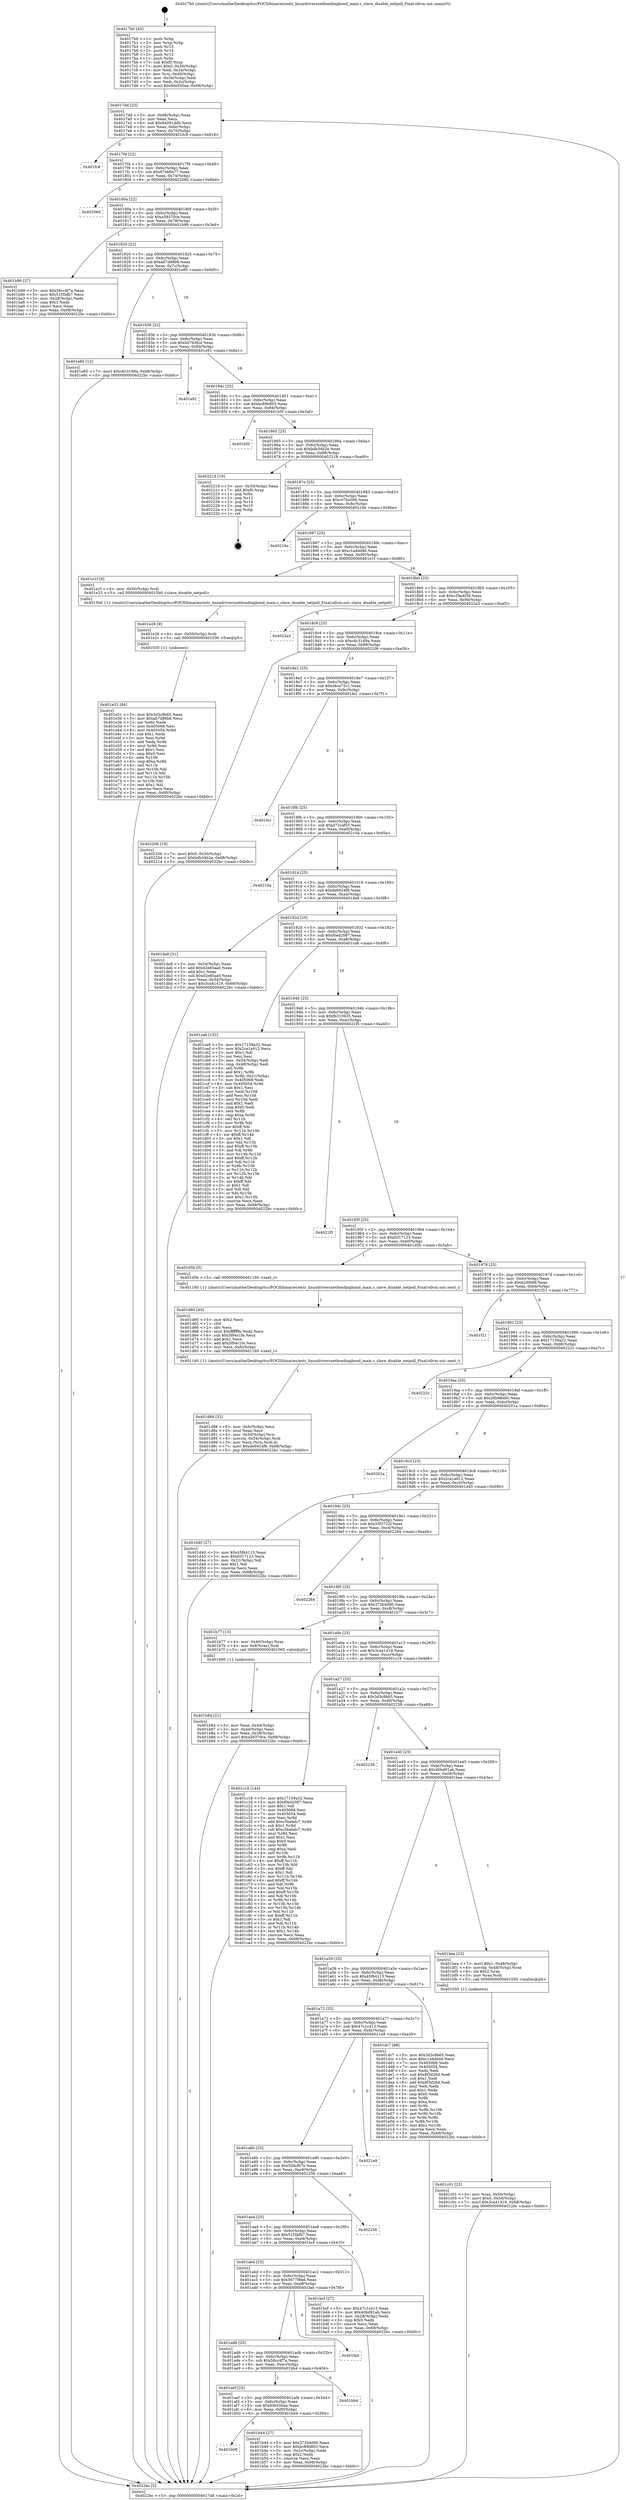 digraph "0x4017b0" {
  label = "0x4017b0 (/mnt/c/Users/mathe/Desktop/tcc/POCII/binaries/extr_linuxdriversnetbondingbond_main.c_slave_disable_netpoll_Final-ollvm.out::main(0))"
  labelloc = "t"
  node[shape=record]

  Entry [label="",width=0.3,height=0.3,shape=circle,fillcolor=black,style=filled]
  "0x4017dd" [label="{
     0x4017dd [23]\l
     | [instrs]\l
     &nbsp;&nbsp;0x4017dd \<+3\>: mov -0x68(%rbp),%eax\l
     &nbsp;&nbsp;0x4017e0 \<+2\>: mov %eax,%ecx\l
     &nbsp;&nbsp;0x4017e2 \<+6\>: sub $0x84091dd0,%ecx\l
     &nbsp;&nbsp;0x4017e8 \<+3\>: mov %eax,-0x6c(%rbp)\l
     &nbsp;&nbsp;0x4017eb \<+3\>: mov %ecx,-0x70(%rbp)\l
     &nbsp;&nbsp;0x4017ee \<+6\>: je 0000000000401fc8 \<main+0x818\>\l
  }"]
  "0x401fc8" [label="{
     0x401fc8\l
  }", style=dashed]
  "0x4017f4" [label="{
     0x4017f4 [22]\l
     | [instrs]\l
     &nbsp;&nbsp;0x4017f4 \<+5\>: jmp 00000000004017f9 \<main+0x49\>\l
     &nbsp;&nbsp;0x4017f9 \<+3\>: mov -0x6c(%rbp),%eax\l
     &nbsp;&nbsp;0x4017fc \<+5\>: sub $0x97eb6b77,%eax\l
     &nbsp;&nbsp;0x401801 \<+3\>: mov %eax,-0x74(%rbp)\l
     &nbsp;&nbsp;0x401804 \<+6\>: je 000000000040206d \<main+0x8bd\>\l
  }"]
  Exit [label="",width=0.3,height=0.3,shape=circle,fillcolor=black,style=filled,peripheries=2]
  "0x40206d" [label="{
     0x40206d\l
  }", style=dashed]
  "0x40180a" [label="{
     0x40180a [22]\l
     | [instrs]\l
     &nbsp;&nbsp;0x40180a \<+5\>: jmp 000000000040180f \<main+0x5f\>\l
     &nbsp;&nbsp;0x40180f \<+3\>: mov -0x6c(%rbp),%eax\l
     &nbsp;&nbsp;0x401812 \<+5\>: sub $0xa58370ce,%eax\l
     &nbsp;&nbsp;0x401817 \<+3\>: mov %eax,-0x78(%rbp)\l
     &nbsp;&nbsp;0x40181a \<+6\>: je 0000000000401b99 \<main+0x3e9\>\l
  }"]
  "0x401e31" [label="{
     0x401e31 [84]\l
     | [instrs]\l
     &nbsp;&nbsp;0x401e31 \<+5\>: mov $0x3d3c8b65,%eax\l
     &nbsp;&nbsp;0x401e36 \<+5\>: mov $0xab7d88b6,%ecx\l
     &nbsp;&nbsp;0x401e3b \<+2\>: xor %edx,%edx\l
     &nbsp;&nbsp;0x401e3d \<+7\>: mov 0x405068,%esi\l
     &nbsp;&nbsp;0x401e44 \<+8\>: mov 0x405054,%r8d\l
     &nbsp;&nbsp;0x401e4c \<+3\>: sub $0x1,%edx\l
     &nbsp;&nbsp;0x401e4f \<+3\>: mov %esi,%r9d\l
     &nbsp;&nbsp;0x401e52 \<+3\>: add %edx,%r9d\l
     &nbsp;&nbsp;0x401e55 \<+4\>: imul %r9d,%esi\l
     &nbsp;&nbsp;0x401e59 \<+3\>: and $0x1,%esi\l
     &nbsp;&nbsp;0x401e5c \<+3\>: cmp $0x0,%esi\l
     &nbsp;&nbsp;0x401e5f \<+4\>: sete %r10b\l
     &nbsp;&nbsp;0x401e63 \<+4\>: cmp $0xa,%r8d\l
     &nbsp;&nbsp;0x401e67 \<+4\>: setl %r11b\l
     &nbsp;&nbsp;0x401e6b \<+3\>: mov %r10b,%bl\l
     &nbsp;&nbsp;0x401e6e \<+3\>: and %r11b,%bl\l
     &nbsp;&nbsp;0x401e71 \<+3\>: xor %r11b,%r10b\l
     &nbsp;&nbsp;0x401e74 \<+3\>: or %r10b,%bl\l
     &nbsp;&nbsp;0x401e77 \<+3\>: test $0x1,%bl\l
     &nbsp;&nbsp;0x401e7a \<+3\>: cmovne %ecx,%eax\l
     &nbsp;&nbsp;0x401e7d \<+3\>: mov %eax,-0x68(%rbp)\l
     &nbsp;&nbsp;0x401e80 \<+5\>: jmp 00000000004022bc \<main+0xb0c\>\l
  }"]
  "0x401b99" [label="{
     0x401b99 [27]\l
     | [instrs]\l
     &nbsp;&nbsp;0x401b99 \<+5\>: mov $0x58cc4f7a,%eax\l
     &nbsp;&nbsp;0x401b9e \<+5\>: mov $0x51f3bfb7,%ecx\l
     &nbsp;&nbsp;0x401ba3 \<+3\>: mov -0x28(%rbp),%edx\l
     &nbsp;&nbsp;0x401ba6 \<+3\>: cmp $0x1,%edx\l
     &nbsp;&nbsp;0x401ba9 \<+3\>: cmovl %ecx,%eax\l
     &nbsp;&nbsp;0x401bac \<+3\>: mov %eax,-0x68(%rbp)\l
     &nbsp;&nbsp;0x401baf \<+5\>: jmp 00000000004022bc \<main+0xb0c\>\l
  }"]
  "0x401820" [label="{
     0x401820 [22]\l
     | [instrs]\l
     &nbsp;&nbsp;0x401820 \<+5\>: jmp 0000000000401825 \<main+0x75\>\l
     &nbsp;&nbsp;0x401825 \<+3\>: mov -0x6c(%rbp),%eax\l
     &nbsp;&nbsp;0x401828 \<+5\>: sub $0xab7d88b6,%eax\l
     &nbsp;&nbsp;0x40182d \<+3\>: mov %eax,-0x7c(%rbp)\l
     &nbsp;&nbsp;0x401830 \<+6\>: je 0000000000401e85 \<main+0x6d5\>\l
  }"]
  "0x401e28" [label="{
     0x401e28 [9]\l
     | [instrs]\l
     &nbsp;&nbsp;0x401e28 \<+4\>: mov -0x50(%rbp),%rdi\l
     &nbsp;&nbsp;0x401e2c \<+5\>: call 0000000000401030 \<free@plt\>\l
     | [calls]\l
     &nbsp;&nbsp;0x401030 \{1\} (unknown)\l
  }"]
  "0x401e85" [label="{
     0x401e85 [12]\l
     | [instrs]\l
     &nbsp;&nbsp;0x401e85 \<+7\>: movl $0xc6c3169a,-0x68(%rbp)\l
     &nbsp;&nbsp;0x401e8c \<+5\>: jmp 00000000004022bc \<main+0xb0c\>\l
  }"]
  "0x401836" [label="{
     0x401836 [22]\l
     | [instrs]\l
     &nbsp;&nbsp;0x401836 \<+5\>: jmp 000000000040183b \<main+0x8b\>\l
     &nbsp;&nbsp;0x40183b \<+3\>: mov -0x6c(%rbp),%eax\l
     &nbsp;&nbsp;0x40183e \<+5\>: sub $0xb0763fcd,%eax\l
     &nbsp;&nbsp;0x401843 \<+3\>: mov %eax,-0x80(%rbp)\l
     &nbsp;&nbsp;0x401846 \<+6\>: je 0000000000401e91 \<main+0x6e1\>\l
  }"]
  "0x401d88" [label="{
     0x401d88 [32]\l
     | [instrs]\l
     &nbsp;&nbsp;0x401d88 \<+6\>: mov -0xfc(%rbp),%ecx\l
     &nbsp;&nbsp;0x401d8e \<+3\>: imul %eax,%ecx\l
     &nbsp;&nbsp;0x401d91 \<+4\>: mov -0x50(%rbp),%rsi\l
     &nbsp;&nbsp;0x401d95 \<+4\>: movslq -0x54(%rbp),%rdi\l
     &nbsp;&nbsp;0x401d99 \<+3\>: mov %ecx,(%rsi,%rdi,4)\l
     &nbsp;&nbsp;0x401d9c \<+7\>: movl $0xde6924f8,-0x68(%rbp)\l
     &nbsp;&nbsp;0x401da3 \<+5\>: jmp 00000000004022bc \<main+0xb0c\>\l
  }"]
  "0x401e91" [label="{
     0x401e91\l
  }", style=dashed]
  "0x40184c" [label="{
     0x40184c [25]\l
     | [instrs]\l
     &nbsp;&nbsp;0x40184c \<+5\>: jmp 0000000000401851 \<main+0xa1\>\l
     &nbsp;&nbsp;0x401851 \<+3\>: mov -0x6c(%rbp),%eax\l
     &nbsp;&nbsp;0x401854 \<+5\>: sub $0xbc89b803,%eax\l
     &nbsp;&nbsp;0x401859 \<+6\>: mov %eax,-0x84(%rbp)\l
     &nbsp;&nbsp;0x40185f \<+6\>: je 0000000000401b5f \<main+0x3af\>\l
  }"]
  "0x401d60" [label="{
     0x401d60 [40]\l
     | [instrs]\l
     &nbsp;&nbsp;0x401d60 \<+5\>: mov $0x2,%ecx\l
     &nbsp;&nbsp;0x401d65 \<+1\>: cltd\l
     &nbsp;&nbsp;0x401d66 \<+2\>: idiv %ecx\l
     &nbsp;&nbsp;0x401d68 \<+6\>: imul $0xfffffffe,%edx,%ecx\l
     &nbsp;&nbsp;0x401d6e \<+6\>: sub $0x5f94c1fe,%ecx\l
     &nbsp;&nbsp;0x401d74 \<+3\>: add $0x1,%ecx\l
     &nbsp;&nbsp;0x401d77 \<+6\>: add $0x5f94c1fe,%ecx\l
     &nbsp;&nbsp;0x401d7d \<+6\>: mov %ecx,-0xfc(%rbp)\l
     &nbsp;&nbsp;0x401d83 \<+5\>: call 0000000000401160 \<next_i\>\l
     | [calls]\l
     &nbsp;&nbsp;0x401160 \{1\} (/mnt/c/Users/mathe/Desktop/tcc/POCII/binaries/extr_linuxdriversnetbondingbond_main.c_slave_disable_netpoll_Final-ollvm.out::next_i)\l
  }"]
  "0x401b5f" [label="{
     0x401b5f\l
  }", style=dashed]
  "0x401865" [label="{
     0x401865 [25]\l
     | [instrs]\l
     &nbsp;&nbsp;0x401865 \<+5\>: jmp 000000000040186a \<main+0xba\>\l
     &nbsp;&nbsp;0x40186a \<+3\>: mov -0x6c(%rbp),%eax\l
     &nbsp;&nbsp;0x40186d \<+5\>: sub $0xbdb34b2e,%eax\l
     &nbsp;&nbsp;0x401872 \<+6\>: mov %eax,-0x88(%rbp)\l
     &nbsp;&nbsp;0x401878 \<+6\>: je 0000000000402219 \<main+0xa69\>\l
  }"]
  "0x401c01" [label="{
     0x401c01 [23]\l
     | [instrs]\l
     &nbsp;&nbsp;0x401c01 \<+4\>: mov %rax,-0x50(%rbp)\l
     &nbsp;&nbsp;0x401c05 \<+7\>: movl $0x0,-0x54(%rbp)\l
     &nbsp;&nbsp;0x401c0c \<+7\>: movl $0x3ca41419,-0x68(%rbp)\l
     &nbsp;&nbsp;0x401c13 \<+5\>: jmp 00000000004022bc \<main+0xb0c\>\l
  }"]
  "0x402219" [label="{
     0x402219 [19]\l
     | [instrs]\l
     &nbsp;&nbsp;0x402219 \<+3\>: mov -0x30(%rbp),%eax\l
     &nbsp;&nbsp;0x40221c \<+7\>: add $0xf0,%rsp\l
     &nbsp;&nbsp;0x402223 \<+1\>: pop %rbx\l
     &nbsp;&nbsp;0x402224 \<+2\>: pop %r12\l
     &nbsp;&nbsp;0x402226 \<+2\>: pop %r14\l
     &nbsp;&nbsp;0x402228 \<+2\>: pop %r15\l
     &nbsp;&nbsp;0x40222a \<+1\>: pop %rbp\l
     &nbsp;&nbsp;0x40222b \<+1\>: ret\l
  }"]
  "0x40187e" [label="{
     0x40187e [25]\l
     | [instrs]\l
     &nbsp;&nbsp;0x40187e \<+5\>: jmp 0000000000401883 \<main+0xd3\>\l
     &nbsp;&nbsp;0x401883 \<+3\>: mov -0x6c(%rbp),%eax\l
     &nbsp;&nbsp;0x401886 \<+5\>: sub $0xc07bc006,%eax\l
     &nbsp;&nbsp;0x40188b \<+6\>: mov %eax,-0x8c(%rbp)\l
     &nbsp;&nbsp;0x401891 \<+6\>: je 000000000040216e \<main+0x9be\>\l
  }"]
  "0x401b84" [label="{
     0x401b84 [21]\l
     | [instrs]\l
     &nbsp;&nbsp;0x401b84 \<+3\>: mov %eax,-0x44(%rbp)\l
     &nbsp;&nbsp;0x401b87 \<+3\>: mov -0x44(%rbp),%eax\l
     &nbsp;&nbsp;0x401b8a \<+3\>: mov %eax,-0x28(%rbp)\l
     &nbsp;&nbsp;0x401b8d \<+7\>: movl $0xa58370ce,-0x68(%rbp)\l
     &nbsp;&nbsp;0x401b94 \<+5\>: jmp 00000000004022bc \<main+0xb0c\>\l
  }"]
  "0x40216e" [label="{
     0x40216e\l
  }", style=dashed]
  "0x401897" [label="{
     0x401897 [25]\l
     | [instrs]\l
     &nbsp;&nbsp;0x401897 \<+5\>: jmp 000000000040189c \<main+0xec\>\l
     &nbsp;&nbsp;0x40189c \<+3\>: mov -0x6c(%rbp),%eax\l
     &nbsp;&nbsp;0x40189f \<+5\>: sub $0xc1a4dd46,%eax\l
     &nbsp;&nbsp;0x4018a4 \<+6\>: mov %eax,-0x90(%rbp)\l
     &nbsp;&nbsp;0x4018aa \<+6\>: je 0000000000401e1f \<main+0x66f\>\l
  }"]
  "0x4017b0" [label="{
     0x4017b0 [45]\l
     | [instrs]\l
     &nbsp;&nbsp;0x4017b0 \<+1\>: push %rbp\l
     &nbsp;&nbsp;0x4017b1 \<+3\>: mov %rsp,%rbp\l
     &nbsp;&nbsp;0x4017b4 \<+2\>: push %r15\l
     &nbsp;&nbsp;0x4017b6 \<+2\>: push %r14\l
     &nbsp;&nbsp;0x4017b8 \<+2\>: push %r12\l
     &nbsp;&nbsp;0x4017ba \<+1\>: push %rbx\l
     &nbsp;&nbsp;0x4017bb \<+7\>: sub $0xf0,%rsp\l
     &nbsp;&nbsp;0x4017c2 \<+7\>: movl $0x0,-0x30(%rbp)\l
     &nbsp;&nbsp;0x4017c9 \<+3\>: mov %edi,-0x34(%rbp)\l
     &nbsp;&nbsp;0x4017cc \<+4\>: mov %rsi,-0x40(%rbp)\l
     &nbsp;&nbsp;0x4017d0 \<+3\>: mov -0x34(%rbp),%edi\l
     &nbsp;&nbsp;0x4017d3 \<+3\>: mov %edi,-0x2c(%rbp)\l
     &nbsp;&nbsp;0x4017d6 \<+7\>: movl $0x60e550ae,-0x68(%rbp)\l
  }"]
  "0x401e1f" [label="{
     0x401e1f [9]\l
     | [instrs]\l
     &nbsp;&nbsp;0x401e1f \<+4\>: mov -0x50(%rbp),%rdi\l
     &nbsp;&nbsp;0x401e23 \<+5\>: call 00000000004015b0 \<slave_disable_netpoll\>\l
     | [calls]\l
     &nbsp;&nbsp;0x4015b0 \{1\} (/mnt/c/Users/mathe/Desktop/tcc/POCII/binaries/extr_linuxdriversnetbondingbond_main.c_slave_disable_netpoll_Final-ollvm.out::slave_disable_netpoll)\l
  }"]
  "0x4018b0" [label="{
     0x4018b0 [25]\l
     | [instrs]\l
     &nbsp;&nbsp;0x4018b0 \<+5\>: jmp 00000000004018b5 \<main+0x105\>\l
     &nbsp;&nbsp;0x4018b5 \<+3\>: mov -0x6c(%rbp),%eax\l
     &nbsp;&nbsp;0x4018b8 \<+5\>: sub $0xc35e4f38,%eax\l
     &nbsp;&nbsp;0x4018bd \<+6\>: mov %eax,-0x94(%rbp)\l
     &nbsp;&nbsp;0x4018c3 \<+6\>: je 00000000004022a3 \<main+0xaf3\>\l
  }"]
  "0x4022bc" [label="{
     0x4022bc [5]\l
     | [instrs]\l
     &nbsp;&nbsp;0x4022bc \<+5\>: jmp 00000000004017dd \<main+0x2d\>\l
  }"]
  "0x4022a3" [label="{
     0x4022a3\l
  }", style=dashed]
  "0x4018c9" [label="{
     0x4018c9 [25]\l
     | [instrs]\l
     &nbsp;&nbsp;0x4018c9 \<+5\>: jmp 00000000004018ce \<main+0x11e\>\l
     &nbsp;&nbsp;0x4018ce \<+3\>: mov -0x6c(%rbp),%eax\l
     &nbsp;&nbsp;0x4018d1 \<+5\>: sub $0xc6c3169a,%eax\l
     &nbsp;&nbsp;0x4018d6 \<+6\>: mov %eax,-0x98(%rbp)\l
     &nbsp;&nbsp;0x4018dc \<+6\>: je 0000000000402206 \<main+0xa56\>\l
  }"]
  "0x401b08" [label="{
     0x401b08\l
  }", style=dashed]
  "0x402206" [label="{
     0x402206 [19]\l
     | [instrs]\l
     &nbsp;&nbsp;0x402206 \<+7\>: movl $0x0,-0x30(%rbp)\l
     &nbsp;&nbsp;0x40220d \<+7\>: movl $0xbdb34b2e,-0x68(%rbp)\l
     &nbsp;&nbsp;0x402214 \<+5\>: jmp 00000000004022bc \<main+0xb0c\>\l
  }"]
  "0x4018e2" [label="{
     0x4018e2 [25]\l
     | [instrs]\l
     &nbsp;&nbsp;0x4018e2 \<+5\>: jmp 00000000004018e7 \<main+0x137\>\l
     &nbsp;&nbsp;0x4018e7 \<+3\>: mov -0x6c(%rbp),%eax\l
     &nbsp;&nbsp;0x4018ea \<+5\>: sub $0xd4ce72c1,%eax\l
     &nbsp;&nbsp;0x4018ef \<+6\>: mov %eax,-0x9c(%rbp)\l
     &nbsp;&nbsp;0x4018f5 \<+6\>: je 0000000000401fa1 \<main+0x7f1\>\l
  }"]
  "0x401b44" [label="{
     0x401b44 [27]\l
     | [instrs]\l
     &nbsp;&nbsp;0x401b44 \<+5\>: mov $0x372b4090,%eax\l
     &nbsp;&nbsp;0x401b49 \<+5\>: mov $0xbc89b803,%ecx\l
     &nbsp;&nbsp;0x401b4e \<+3\>: mov -0x2c(%rbp),%edx\l
     &nbsp;&nbsp;0x401b51 \<+3\>: cmp $0x2,%edx\l
     &nbsp;&nbsp;0x401b54 \<+3\>: cmovne %ecx,%eax\l
     &nbsp;&nbsp;0x401b57 \<+3\>: mov %eax,-0x68(%rbp)\l
     &nbsp;&nbsp;0x401b5a \<+5\>: jmp 00000000004022bc \<main+0xb0c\>\l
  }"]
  "0x401fa1" [label="{
     0x401fa1\l
  }", style=dashed]
  "0x4018fb" [label="{
     0x4018fb [25]\l
     | [instrs]\l
     &nbsp;&nbsp;0x4018fb \<+5\>: jmp 0000000000401900 \<main+0x150\>\l
     &nbsp;&nbsp;0x401900 \<+3\>: mov -0x6c(%rbp),%eax\l
     &nbsp;&nbsp;0x401903 \<+5\>: sub $0xd72caf55,%eax\l
     &nbsp;&nbsp;0x401908 \<+6\>: mov %eax,-0xa0(%rbp)\l
     &nbsp;&nbsp;0x40190e \<+6\>: je 000000000040210a \<main+0x95a\>\l
  }"]
  "0x401aef" [label="{
     0x401aef [25]\l
     | [instrs]\l
     &nbsp;&nbsp;0x401aef \<+5\>: jmp 0000000000401af4 \<main+0x344\>\l
     &nbsp;&nbsp;0x401af4 \<+3\>: mov -0x6c(%rbp),%eax\l
     &nbsp;&nbsp;0x401af7 \<+5\>: sub $0x60e550ae,%eax\l
     &nbsp;&nbsp;0x401afc \<+6\>: mov %eax,-0xf0(%rbp)\l
     &nbsp;&nbsp;0x401b02 \<+6\>: je 0000000000401b44 \<main+0x394\>\l
  }"]
  "0x40210a" [label="{
     0x40210a\l
  }", style=dashed]
  "0x401914" [label="{
     0x401914 [25]\l
     | [instrs]\l
     &nbsp;&nbsp;0x401914 \<+5\>: jmp 0000000000401919 \<main+0x169\>\l
     &nbsp;&nbsp;0x401919 \<+3\>: mov -0x6c(%rbp),%eax\l
     &nbsp;&nbsp;0x40191c \<+5\>: sub $0xde6924f8,%eax\l
     &nbsp;&nbsp;0x401921 \<+6\>: mov %eax,-0xa4(%rbp)\l
     &nbsp;&nbsp;0x401927 \<+6\>: je 0000000000401da8 \<main+0x5f8\>\l
  }"]
  "0x401bb4" [label="{
     0x401bb4\l
  }", style=dashed]
  "0x401da8" [label="{
     0x401da8 [31]\l
     | [instrs]\l
     &nbsp;&nbsp;0x401da8 \<+3\>: mov -0x54(%rbp),%eax\l
     &nbsp;&nbsp;0x401dab \<+5\>: add $0xd2e85aa0,%eax\l
     &nbsp;&nbsp;0x401db0 \<+3\>: add $0x1,%eax\l
     &nbsp;&nbsp;0x401db3 \<+5\>: sub $0xd2e85aa0,%eax\l
     &nbsp;&nbsp;0x401db8 \<+3\>: mov %eax,-0x54(%rbp)\l
     &nbsp;&nbsp;0x401dbb \<+7\>: movl $0x3ca41419,-0x68(%rbp)\l
     &nbsp;&nbsp;0x401dc2 \<+5\>: jmp 00000000004022bc \<main+0xb0c\>\l
  }"]
  "0x40192d" [label="{
     0x40192d [25]\l
     | [instrs]\l
     &nbsp;&nbsp;0x40192d \<+5\>: jmp 0000000000401932 \<main+0x182\>\l
     &nbsp;&nbsp;0x401932 \<+3\>: mov -0x6c(%rbp),%eax\l
     &nbsp;&nbsp;0x401935 \<+5\>: sub $0xf0ed2087,%eax\l
     &nbsp;&nbsp;0x40193a \<+6\>: mov %eax,-0xa8(%rbp)\l
     &nbsp;&nbsp;0x401940 \<+6\>: je 0000000000401ca8 \<main+0x4f8\>\l
  }"]
  "0x401ad6" [label="{
     0x401ad6 [25]\l
     | [instrs]\l
     &nbsp;&nbsp;0x401ad6 \<+5\>: jmp 0000000000401adb \<main+0x32b\>\l
     &nbsp;&nbsp;0x401adb \<+3\>: mov -0x6c(%rbp),%eax\l
     &nbsp;&nbsp;0x401ade \<+5\>: sub $0x58cc4f7a,%eax\l
     &nbsp;&nbsp;0x401ae3 \<+6\>: mov %eax,-0xec(%rbp)\l
     &nbsp;&nbsp;0x401ae9 \<+6\>: je 0000000000401bb4 \<main+0x404\>\l
  }"]
  "0x401ca8" [label="{
     0x401ca8 [152]\l
     | [instrs]\l
     &nbsp;&nbsp;0x401ca8 \<+5\>: mov $0x17159a32,%eax\l
     &nbsp;&nbsp;0x401cad \<+5\>: mov $0x2ca1a912,%ecx\l
     &nbsp;&nbsp;0x401cb2 \<+2\>: mov $0x1,%dl\l
     &nbsp;&nbsp;0x401cb4 \<+2\>: xor %esi,%esi\l
     &nbsp;&nbsp;0x401cb6 \<+3\>: mov -0x54(%rbp),%edi\l
     &nbsp;&nbsp;0x401cb9 \<+3\>: cmp -0x48(%rbp),%edi\l
     &nbsp;&nbsp;0x401cbc \<+4\>: setl %r8b\l
     &nbsp;&nbsp;0x401cc0 \<+4\>: and $0x1,%r8b\l
     &nbsp;&nbsp;0x401cc4 \<+4\>: mov %r8b,-0x21(%rbp)\l
     &nbsp;&nbsp;0x401cc8 \<+7\>: mov 0x405068,%edi\l
     &nbsp;&nbsp;0x401ccf \<+8\>: mov 0x405054,%r9d\l
     &nbsp;&nbsp;0x401cd7 \<+3\>: sub $0x1,%esi\l
     &nbsp;&nbsp;0x401cda \<+3\>: mov %edi,%r10d\l
     &nbsp;&nbsp;0x401cdd \<+3\>: add %esi,%r10d\l
     &nbsp;&nbsp;0x401ce0 \<+4\>: imul %r10d,%edi\l
     &nbsp;&nbsp;0x401ce4 \<+3\>: and $0x1,%edi\l
     &nbsp;&nbsp;0x401ce7 \<+3\>: cmp $0x0,%edi\l
     &nbsp;&nbsp;0x401cea \<+4\>: sete %r8b\l
     &nbsp;&nbsp;0x401cee \<+4\>: cmp $0xa,%r9d\l
     &nbsp;&nbsp;0x401cf2 \<+4\>: setl %r11b\l
     &nbsp;&nbsp;0x401cf6 \<+3\>: mov %r8b,%bl\l
     &nbsp;&nbsp;0x401cf9 \<+3\>: xor $0xff,%bl\l
     &nbsp;&nbsp;0x401cfc \<+3\>: mov %r11b,%r14b\l
     &nbsp;&nbsp;0x401cff \<+4\>: xor $0xff,%r14b\l
     &nbsp;&nbsp;0x401d03 \<+3\>: xor $0x1,%dl\l
     &nbsp;&nbsp;0x401d06 \<+3\>: mov %bl,%r15b\l
     &nbsp;&nbsp;0x401d09 \<+4\>: and $0xff,%r15b\l
     &nbsp;&nbsp;0x401d0d \<+3\>: and %dl,%r8b\l
     &nbsp;&nbsp;0x401d10 \<+3\>: mov %r14b,%r12b\l
     &nbsp;&nbsp;0x401d13 \<+4\>: and $0xff,%r12b\l
     &nbsp;&nbsp;0x401d17 \<+3\>: and %dl,%r11b\l
     &nbsp;&nbsp;0x401d1a \<+3\>: or %r8b,%r15b\l
     &nbsp;&nbsp;0x401d1d \<+3\>: or %r11b,%r12b\l
     &nbsp;&nbsp;0x401d20 \<+3\>: xor %r12b,%r15b\l
     &nbsp;&nbsp;0x401d23 \<+3\>: or %r14b,%bl\l
     &nbsp;&nbsp;0x401d26 \<+3\>: xor $0xff,%bl\l
     &nbsp;&nbsp;0x401d29 \<+3\>: or $0x1,%dl\l
     &nbsp;&nbsp;0x401d2c \<+2\>: and %dl,%bl\l
     &nbsp;&nbsp;0x401d2e \<+3\>: or %bl,%r15b\l
     &nbsp;&nbsp;0x401d31 \<+4\>: test $0x1,%r15b\l
     &nbsp;&nbsp;0x401d35 \<+3\>: cmovne %ecx,%eax\l
     &nbsp;&nbsp;0x401d38 \<+3\>: mov %eax,-0x68(%rbp)\l
     &nbsp;&nbsp;0x401d3b \<+5\>: jmp 00000000004022bc \<main+0xb0c\>\l
  }"]
  "0x401946" [label="{
     0x401946 [25]\l
     | [instrs]\l
     &nbsp;&nbsp;0x401946 \<+5\>: jmp 000000000040194b \<main+0x19b\>\l
     &nbsp;&nbsp;0x40194b \<+3\>: mov -0x6c(%rbp),%eax\l
     &nbsp;&nbsp;0x40194e \<+5\>: sub $0xfb310925,%eax\l
     &nbsp;&nbsp;0x401953 \<+6\>: mov %eax,-0xac(%rbp)\l
     &nbsp;&nbsp;0x401959 \<+6\>: je 00000000004021f5 \<main+0xa45\>\l
  }"]
  "0x401fad" [label="{
     0x401fad\l
  }", style=dashed]
  "0x4021f5" [label="{
     0x4021f5\l
  }", style=dashed]
  "0x40195f" [label="{
     0x40195f [25]\l
     | [instrs]\l
     &nbsp;&nbsp;0x40195f \<+5\>: jmp 0000000000401964 \<main+0x1b4\>\l
     &nbsp;&nbsp;0x401964 \<+3\>: mov -0x6c(%rbp),%eax\l
     &nbsp;&nbsp;0x401967 \<+5\>: sub $0xfcf17123,%eax\l
     &nbsp;&nbsp;0x40196c \<+6\>: mov %eax,-0xb0(%rbp)\l
     &nbsp;&nbsp;0x401972 \<+6\>: je 0000000000401d5b \<main+0x5ab\>\l
  }"]
  "0x401abd" [label="{
     0x401abd [25]\l
     | [instrs]\l
     &nbsp;&nbsp;0x401abd \<+5\>: jmp 0000000000401ac2 \<main+0x312\>\l
     &nbsp;&nbsp;0x401ac2 \<+3\>: mov -0x6c(%rbp),%eax\l
     &nbsp;&nbsp;0x401ac5 \<+5\>: sub $0x5677f8ed,%eax\l
     &nbsp;&nbsp;0x401aca \<+6\>: mov %eax,-0xe8(%rbp)\l
     &nbsp;&nbsp;0x401ad0 \<+6\>: je 0000000000401fad \<main+0x7fd\>\l
  }"]
  "0x401d5b" [label="{
     0x401d5b [5]\l
     | [instrs]\l
     &nbsp;&nbsp;0x401d5b \<+5\>: call 0000000000401160 \<next_i\>\l
     | [calls]\l
     &nbsp;&nbsp;0x401160 \{1\} (/mnt/c/Users/mathe/Desktop/tcc/POCII/binaries/extr_linuxdriversnetbondingbond_main.c_slave_disable_netpoll_Final-ollvm.out::next_i)\l
  }"]
  "0x401978" [label="{
     0x401978 [25]\l
     | [instrs]\l
     &nbsp;&nbsp;0x401978 \<+5\>: jmp 000000000040197d \<main+0x1cd\>\l
     &nbsp;&nbsp;0x40197d \<+3\>: mov -0x6c(%rbp),%eax\l
     &nbsp;&nbsp;0x401980 \<+5\>: sub $0xb2d9b0f,%eax\l
     &nbsp;&nbsp;0x401985 \<+6\>: mov %eax,-0xb4(%rbp)\l
     &nbsp;&nbsp;0x40198b \<+6\>: je 0000000000401f21 \<main+0x771\>\l
  }"]
  "0x401bcf" [label="{
     0x401bcf [27]\l
     | [instrs]\l
     &nbsp;&nbsp;0x401bcf \<+5\>: mov $0x47c1c413,%eax\l
     &nbsp;&nbsp;0x401bd4 \<+5\>: mov $0x40bd91ab,%ecx\l
     &nbsp;&nbsp;0x401bd9 \<+3\>: mov -0x28(%rbp),%edx\l
     &nbsp;&nbsp;0x401bdc \<+3\>: cmp $0x0,%edx\l
     &nbsp;&nbsp;0x401bdf \<+3\>: cmove %ecx,%eax\l
     &nbsp;&nbsp;0x401be2 \<+3\>: mov %eax,-0x68(%rbp)\l
     &nbsp;&nbsp;0x401be5 \<+5\>: jmp 00000000004022bc \<main+0xb0c\>\l
  }"]
  "0x401f21" [label="{
     0x401f21\l
  }", style=dashed]
  "0x401991" [label="{
     0x401991 [25]\l
     | [instrs]\l
     &nbsp;&nbsp;0x401991 \<+5\>: jmp 0000000000401996 \<main+0x1e6\>\l
     &nbsp;&nbsp;0x401996 \<+3\>: mov -0x6c(%rbp),%eax\l
     &nbsp;&nbsp;0x401999 \<+5\>: sub $0x17159a32,%eax\l
     &nbsp;&nbsp;0x40199e \<+6\>: mov %eax,-0xb8(%rbp)\l
     &nbsp;&nbsp;0x4019a4 \<+6\>: je 000000000040222c \<main+0xa7c\>\l
  }"]
  "0x401aa4" [label="{
     0x401aa4 [25]\l
     | [instrs]\l
     &nbsp;&nbsp;0x401aa4 \<+5\>: jmp 0000000000401aa9 \<main+0x2f9\>\l
     &nbsp;&nbsp;0x401aa9 \<+3\>: mov -0x6c(%rbp),%eax\l
     &nbsp;&nbsp;0x401aac \<+5\>: sub $0x51f3bfb7,%eax\l
     &nbsp;&nbsp;0x401ab1 \<+6\>: mov %eax,-0xe4(%rbp)\l
     &nbsp;&nbsp;0x401ab7 \<+6\>: je 0000000000401bcf \<main+0x41f\>\l
  }"]
  "0x40222c" [label="{
     0x40222c\l
  }", style=dashed]
  "0x4019aa" [label="{
     0x4019aa [25]\l
     | [instrs]\l
     &nbsp;&nbsp;0x4019aa \<+5\>: jmp 00000000004019af \<main+0x1ff\>\l
     &nbsp;&nbsp;0x4019af \<+3\>: mov -0x6c(%rbp),%eax\l
     &nbsp;&nbsp;0x4019b2 \<+5\>: sub $0x26b98eb0,%eax\l
     &nbsp;&nbsp;0x4019b7 \<+6\>: mov %eax,-0xbc(%rbp)\l
     &nbsp;&nbsp;0x4019bd \<+6\>: je 000000000040201a \<main+0x86a\>\l
  }"]
  "0x402256" [label="{
     0x402256\l
  }", style=dashed]
  "0x40201a" [label="{
     0x40201a\l
  }", style=dashed]
  "0x4019c3" [label="{
     0x4019c3 [25]\l
     | [instrs]\l
     &nbsp;&nbsp;0x4019c3 \<+5\>: jmp 00000000004019c8 \<main+0x218\>\l
     &nbsp;&nbsp;0x4019c8 \<+3\>: mov -0x6c(%rbp),%eax\l
     &nbsp;&nbsp;0x4019cb \<+5\>: sub $0x2ca1a912,%eax\l
     &nbsp;&nbsp;0x4019d0 \<+6\>: mov %eax,-0xc0(%rbp)\l
     &nbsp;&nbsp;0x4019d6 \<+6\>: je 0000000000401d40 \<main+0x590\>\l
  }"]
  "0x401a8b" [label="{
     0x401a8b [25]\l
     | [instrs]\l
     &nbsp;&nbsp;0x401a8b \<+5\>: jmp 0000000000401a90 \<main+0x2e0\>\l
     &nbsp;&nbsp;0x401a90 \<+3\>: mov -0x6c(%rbp),%eax\l
     &nbsp;&nbsp;0x401a93 \<+5\>: sub $0x50dcf07e,%eax\l
     &nbsp;&nbsp;0x401a98 \<+6\>: mov %eax,-0xe0(%rbp)\l
     &nbsp;&nbsp;0x401a9e \<+6\>: je 0000000000402256 \<main+0xaa6\>\l
  }"]
  "0x401d40" [label="{
     0x401d40 [27]\l
     | [instrs]\l
     &nbsp;&nbsp;0x401d40 \<+5\>: mov $0x45f64115,%eax\l
     &nbsp;&nbsp;0x401d45 \<+5\>: mov $0xfcf17123,%ecx\l
     &nbsp;&nbsp;0x401d4a \<+3\>: mov -0x21(%rbp),%dl\l
     &nbsp;&nbsp;0x401d4d \<+3\>: test $0x1,%dl\l
     &nbsp;&nbsp;0x401d50 \<+3\>: cmovne %ecx,%eax\l
     &nbsp;&nbsp;0x401d53 \<+3\>: mov %eax,-0x68(%rbp)\l
     &nbsp;&nbsp;0x401d56 \<+5\>: jmp 00000000004022bc \<main+0xb0c\>\l
  }"]
  "0x4019dc" [label="{
     0x4019dc [25]\l
     | [instrs]\l
     &nbsp;&nbsp;0x4019dc \<+5\>: jmp 00000000004019e1 \<main+0x231\>\l
     &nbsp;&nbsp;0x4019e1 \<+3\>: mov -0x6c(%rbp),%eax\l
     &nbsp;&nbsp;0x4019e4 \<+5\>: sub $0x35f3722f,%eax\l
     &nbsp;&nbsp;0x4019e9 \<+6\>: mov %eax,-0xc4(%rbp)\l
     &nbsp;&nbsp;0x4019ef \<+6\>: je 0000000000402284 \<main+0xad4\>\l
  }"]
  "0x4021e9" [label="{
     0x4021e9\l
  }", style=dashed]
  "0x402284" [label="{
     0x402284\l
  }", style=dashed]
  "0x4019f5" [label="{
     0x4019f5 [25]\l
     | [instrs]\l
     &nbsp;&nbsp;0x4019f5 \<+5\>: jmp 00000000004019fa \<main+0x24a\>\l
     &nbsp;&nbsp;0x4019fa \<+3\>: mov -0x6c(%rbp),%eax\l
     &nbsp;&nbsp;0x4019fd \<+5\>: sub $0x372b4090,%eax\l
     &nbsp;&nbsp;0x401a02 \<+6\>: mov %eax,-0xc8(%rbp)\l
     &nbsp;&nbsp;0x401a08 \<+6\>: je 0000000000401b77 \<main+0x3c7\>\l
  }"]
  "0x401a72" [label="{
     0x401a72 [25]\l
     | [instrs]\l
     &nbsp;&nbsp;0x401a72 \<+5\>: jmp 0000000000401a77 \<main+0x2c7\>\l
     &nbsp;&nbsp;0x401a77 \<+3\>: mov -0x6c(%rbp),%eax\l
     &nbsp;&nbsp;0x401a7a \<+5\>: sub $0x47c1c413,%eax\l
     &nbsp;&nbsp;0x401a7f \<+6\>: mov %eax,-0xdc(%rbp)\l
     &nbsp;&nbsp;0x401a85 \<+6\>: je 00000000004021e9 \<main+0xa39\>\l
  }"]
  "0x401b77" [label="{
     0x401b77 [13]\l
     | [instrs]\l
     &nbsp;&nbsp;0x401b77 \<+4\>: mov -0x40(%rbp),%rax\l
     &nbsp;&nbsp;0x401b7b \<+4\>: mov 0x8(%rax),%rdi\l
     &nbsp;&nbsp;0x401b7f \<+5\>: call 0000000000401060 \<atoi@plt\>\l
     | [calls]\l
     &nbsp;&nbsp;0x401060 \{1\} (unknown)\l
  }"]
  "0x401a0e" [label="{
     0x401a0e [25]\l
     | [instrs]\l
     &nbsp;&nbsp;0x401a0e \<+5\>: jmp 0000000000401a13 \<main+0x263\>\l
     &nbsp;&nbsp;0x401a13 \<+3\>: mov -0x6c(%rbp),%eax\l
     &nbsp;&nbsp;0x401a16 \<+5\>: sub $0x3ca41419,%eax\l
     &nbsp;&nbsp;0x401a1b \<+6\>: mov %eax,-0xcc(%rbp)\l
     &nbsp;&nbsp;0x401a21 \<+6\>: je 0000000000401c18 \<main+0x468\>\l
  }"]
  "0x401dc7" [label="{
     0x401dc7 [88]\l
     | [instrs]\l
     &nbsp;&nbsp;0x401dc7 \<+5\>: mov $0x3d3c8b65,%eax\l
     &nbsp;&nbsp;0x401dcc \<+5\>: mov $0xc1a4dd46,%ecx\l
     &nbsp;&nbsp;0x401dd1 \<+7\>: mov 0x405068,%edx\l
     &nbsp;&nbsp;0x401dd8 \<+7\>: mov 0x405054,%esi\l
     &nbsp;&nbsp;0x401ddf \<+2\>: mov %edx,%edi\l
     &nbsp;&nbsp;0x401de1 \<+6\>: sub $0x8f3d26d,%edi\l
     &nbsp;&nbsp;0x401de7 \<+3\>: sub $0x1,%edi\l
     &nbsp;&nbsp;0x401dea \<+6\>: add $0x8f3d26d,%edi\l
     &nbsp;&nbsp;0x401df0 \<+3\>: imul %edi,%edx\l
     &nbsp;&nbsp;0x401df3 \<+3\>: and $0x1,%edx\l
     &nbsp;&nbsp;0x401df6 \<+3\>: cmp $0x0,%edx\l
     &nbsp;&nbsp;0x401df9 \<+4\>: sete %r8b\l
     &nbsp;&nbsp;0x401dfd \<+3\>: cmp $0xa,%esi\l
     &nbsp;&nbsp;0x401e00 \<+4\>: setl %r9b\l
     &nbsp;&nbsp;0x401e04 \<+3\>: mov %r8b,%r10b\l
     &nbsp;&nbsp;0x401e07 \<+3\>: and %r9b,%r10b\l
     &nbsp;&nbsp;0x401e0a \<+3\>: xor %r9b,%r8b\l
     &nbsp;&nbsp;0x401e0d \<+3\>: or %r8b,%r10b\l
     &nbsp;&nbsp;0x401e10 \<+4\>: test $0x1,%r10b\l
     &nbsp;&nbsp;0x401e14 \<+3\>: cmovne %ecx,%eax\l
     &nbsp;&nbsp;0x401e17 \<+3\>: mov %eax,-0x68(%rbp)\l
     &nbsp;&nbsp;0x401e1a \<+5\>: jmp 00000000004022bc \<main+0xb0c\>\l
  }"]
  "0x401c18" [label="{
     0x401c18 [144]\l
     | [instrs]\l
     &nbsp;&nbsp;0x401c18 \<+5\>: mov $0x17159a32,%eax\l
     &nbsp;&nbsp;0x401c1d \<+5\>: mov $0xf0ed2087,%ecx\l
     &nbsp;&nbsp;0x401c22 \<+2\>: mov $0x1,%dl\l
     &nbsp;&nbsp;0x401c24 \<+7\>: mov 0x405068,%esi\l
     &nbsp;&nbsp;0x401c2b \<+7\>: mov 0x405054,%edi\l
     &nbsp;&nbsp;0x401c32 \<+3\>: mov %esi,%r8d\l
     &nbsp;&nbsp;0x401c35 \<+7\>: add $0xc5babdc7,%r8d\l
     &nbsp;&nbsp;0x401c3c \<+4\>: sub $0x1,%r8d\l
     &nbsp;&nbsp;0x401c40 \<+7\>: sub $0xc5babdc7,%r8d\l
     &nbsp;&nbsp;0x401c47 \<+4\>: imul %r8d,%esi\l
     &nbsp;&nbsp;0x401c4b \<+3\>: and $0x1,%esi\l
     &nbsp;&nbsp;0x401c4e \<+3\>: cmp $0x0,%esi\l
     &nbsp;&nbsp;0x401c51 \<+4\>: sete %r9b\l
     &nbsp;&nbsp;0x401c55 \<+3\>: cmp $0xa,%edi\l
     &nbsp;&nbsp;0x401c58 \<+4\>: setl %r10b\l
     &nbsp;&nbsp;0x401c5c \<+3\>: mov %r9b,%r11b\l
     &nbsp;&nbsp;0x401c5f \<+4\>: xor $0xff,%r11b\l
     &nbsp;&nbsp;0x401c63 \<+3\>: mov %r10b,%bl\l
     &nbsp;&nbsp;0x401c66 \<+3\>: xor $0xff,%bl\l
     &nbsp;&nbsp;0x401c69 \<+3\>: xor $0x1,%dl\l
     &nbsp;&nbsp;0x401c6c \<+3\>: mov %r11b,%r14b\l
     &nbsp;&nbsp;0x401c6f \<+4\>: and $0xff,%r14b\l
     &nbsp;&nbsp;0x401c73 \<+3\>: and %dl,%r9b\l
     &nbsp;&nbsp;0x401c76 \<+3\>: mov %bl,%r15b\l
     &nbsp;&nbsp;0x401c79 \<+4\>: and $0xff,%r15b\l
     &nbsp;&nbsp;0x401c7d \<+3\>: and %dl,%r10b\l
     &nbsp;&nbsp;0x401c80 \<+3\>: or %r9b,%r14b\l
     &nbsp;&nbsp;0x401c83 \<+3\>: or %r10b,%r15b\l
     &nbsp;&nbsp;0x401c86 \<+3\>: xor %r15b,%r14b\l
     &nbsp;&nbsp;0x401c89 \<+3\>: or %bl,%r11b\l
     &nbsp;&nbsp;0x401c8c \<+4\>: xor $0xff,%r11b\l
     &nbsp;&nbsp;0x401c90 \<+3\>: or $0x1,%dl\l
     &nbsp;&nbsp;0x401c93 \<+3\>: and %dl,%r11b\l
     &nbsp;&nbsp;0x401c96 \<+3\>: or %r11b,%r14b\l
     &nbsp;&nbsp;0x401c99 \<+4\>: test $0x1,%r14b\l
     &nbsp;&nbsp;0x401c9d \<+3\>: cmovne %ecx,%eax\l
     &nbsp;&nbsp;0x401ca0 \<+3\>: mov %eax,-0x68(%rbp)\l
     &nbsp;&nbsp;0x401ca3 \<+5\>: jmp 00000000004022bc \<main+0xb0c\>\l
  }"]
  "0x401a27" [label="{
     0x401a27 [25]\l
     | [instrs]\l
     &nbsp;&nbsp;0x401a27 \<+5\>: jmp 0000000000401a2c \<main+0x27c\>\l
     &nbsp;&nbsp;0x401a2c \<+3\>: mov -0x6c(%rbp),%eax\l
     &nbsp;&nbsp;0x401a2f \<+5\>: sub $0x3d3c8b65,%eax\l
     &nbsp;&nbsp;0x401a34 \<+6\>: mov %eax,-0xd0(%rbp)\l
     &nbsp;&nbsp;0x401a3a \<+6\>: je 0000000000402238 \<main+0xa88\>\l
  }"]
  "0x401a59" [label="{
     0x401a59 [25]\l
     | [instrs]\l
     &nbsp;&nbsp;0x401a59 \<+5\>: jmp 0000000000401a5e \<main+0x2ae\>\l
     &nbsp;&nbsp;0x401a5e \<+3\>: mov -0x6c(%rbp),%eax\l
     &nbsp;&nbsp;0x401a61 \<+5\>: sub $0x45f64115,%eax\l
     &nbsp;&nbsp;0x401a66 \<+6\>: mov %eax,-0xd8(%rbp)\l
     &nbsp;&nbsp;0x401a6c \<+6\>: je 0000000000401dc7 \<main+0x617\>\l
  }"]
  "0x402238" [label="{
     0x402238\l
  }", style=dashed]
  "0x401a40" [label="{
     0x401a40 [25]\l
     | [instrs]\l
     &nbsp;&nbsp;0x401a40 \<+5\>: jmp 0000000000401a45 \<main+0x295\>\l
     &nbsp;&nbsp;0x401a45 \<+3\>: mov -0x6c(%rbp),%eax\l
     &nbsp;&nbsp;0x401a48 \<+5\>: sub $0x40bd91ab,%eax\l
     &nbsp;&nbsp;0x401a4d \<+6\>: mov %eax,-0xd4(%rbp)\l
     &nbsp;&nbsp;0x401a53 \<+6\>: je 0000000000401bea \<main+0x43a\>\l
  }"]
  "0x401bea" [label="{
     0x401bea [23]\l
     | [instrs]\l
     &nbsp;&nbsp;0x401bea \<+7\>: movl $0x1,-0x48(%rbp)\l
     &nbsp;&nbsp;0x401bf1 \<+4\>: movslq -0x48(%rbp),%rax\l
     &nbsp;&nbsp;0x401bf5 \<+4\>: shl $0x2,%rax\l
     &nbsp;&nbsp;0x401bf9 \<+3\>: mov %rax,%rdi\l
     &nbsp;&nbsp;0x401bfc \<+5\>: call 0000000000401050 \<malloc@plt\>\l
     | [calls]\l
     &nbsp;&nbsp;0x401050 \{1\} (unknown)\l
  }"]
  Entry -> "0x4017b0" [label=" 1"]
  "0x4017dd" -> "0x401fc8" [label=" 0"]
  "0x4017dd" -> "0x4017f4" [label=" 18"]
  "0x402219" -> Exit [label=" 1"]
  "0x4017f4" -> "0x40206d" [label=" 0"]
  "0x4017f4" -> "0x40180a" [label=" 18"]
  "0x402206" -> "0x4022bc" [label=" 1"]
  "0x40180a" -> "0x401b99" [label=" 1"]
  "0x40180a" -> "0x401820" [label=" 17"]
  "0x401e85" -> "0x4022bc" [label=" 1"]
  "0x401820" -> "0x401e85" [label=" 1"]
  "0x401820" -> "0x401836" [label=" 16"]
  "0x401e31" -> "0x4022bc" [label=" 1"]
  "0x401836" -> "0x401e91" [label=" 0"]
  "0x401836" -> "0x40184c" [label=" 16"]
  "0x401e28" -> "0x401e31" [label=" 1"]
  "0x40184c" -> "0x401b5f" [label=" 0"]
  "0x40184c" -> "0x401865" [label=" 16"]
  "0x401e1f" -> "0x401e28" [label=" 1"]
  "0x401865" -> "0x402219" [label=" 1"]
  "0x401865" -> "0x40187e" [label=" 15"]
  "0x401dc7" -> "0x4022bc" [label=" 1"]
  "0x40187e" -> "0x40216e" [label=" 0"]
  "0x40187e" -> "0x401897" [label=" 15"]
  "0x401da8" -> "0x4022bc" [label=" 1"]
  "0x401897" -> "0x401e1f" [label=" 1"]
  "0x401897" -> "0x4018b0" [label=" 14"]
  "0x401d88" -> "0x4022bc" [label=" 1"]
  "0x4018b0" -> "0x4022a3" [label=" 0"]
  "0x4018b0" -> "0x4018c9" [label=" 14"]
  "0x401d60" -> "0x401d88" [label=" 1"]
  "0x4018c9" -> "0x402206" [label=" 1"]
  "0x4018c9" -> "0x4018e2" [label=" 13"]
  "0x401d5b" -> "0x401d60" [label=" 1"]
  "0x4018e2" -> "0x401fa1" [label=" 0"]
  "0x4018e2" -> "0x4018fb" [label=" 13"]
  "0x401d40" -> "0x4022bc" [label=" 2"]
  "0x4018fb" -> "0x40210a" [label=" 0"]
  "0x4018fb" -> "0x401914" [label=" 13"]
  "0x401c18" -> "0x4022bc" [label=" 2"]
  "0x401914" -> "0x401da8" [label=" 1"]
  "0x401914" -> "0x40192d" [label=" 12"]
  "0x401c01" -> "0x4022bc" [label=" 1"]
  "0x40192d" -> "0x401ca8" [label=" 2"]
  "0x40192d" -> "0x401946" [label=" 10"]
  "0x401bcf" -> "0x4022bc" [label=" 1"]
  "0x401946" -> "0x4021f5" [label=" 0"]
  "0x401946" -> "0x40195f" [label=" 10"]
  "0x401b99" -> "0x4022bc" [label=" 1"]
  "0x40195f" -> "0x401d5b" [label=" 1"]
  "0x40195f" -> "0x401978" [label=" 9"]
  "0x401b77" -> "0x401b84" [label=" 1"]
  "0x401978" -> "0x401f21" [label=" 0"]
  "0x401978" -> "0x401991" [label=" 9"]
  "0x4022bc" -> "0x4017dd" [label=" 17"]
  "0x401991" -> "0x40222c" [label=" 0"]
  "0x401991" -> "0x4019aa" [label=" 9"]
  "0x401b44" -> "0x4022bc" [label=" 1"]
  "0x4019aa" -> "0x40201a" [label=" 0"]
  "0x4019aa" -> "0x4019c3" [label=" 9"]
  "0x401aef" -> "0x401b08" [label=" 0"]
  "0x4019c3" -> "0x401d40" [label=" 2"]
  "0x4019c3" -> "0x4019dc" [label=" 7"]
  "0x401ca8" -> "0x4022bc" [label=" 2"]
  "0x4019dc" -> "0x402284" [label=" 0"]
  "0x4019dc" -> "0x4019f5" [label=" 7"]
  "0x401ad6" -> "0x401aef" [label=" 1"]
  "0x4019f5" -> "0x401b77" [label=" 1"]
  "0x4019f5" -> "0x401a0e" [label=" 6"]
  "0x401bea" -> "0x401c01" [label=" 1"]
  "0x401a0e" -> "0x401c18" [label=" 2"]
  "0x401a0e" -> "0x401a27" [label=" 4"]
  "0x401abd" -> "0x401ad6" [label=" 1"]
  "0x401a27" -> "0x402238" [label=" 0"]
  "0x401a27" -> "0x401a40" [label=" 4"]
  "0x401b84" -> "0x4022bc" [label=" 1"]
  "0x401a40" -> "0x401bea" [label=" 1"]
  "0x401a40" -> "0x401a59" [label=" 3"]
  "0x401abd" -> "0x401fad" [label=" 0"]
  "0x401a59" -> "0x401dc7" [label=" 1"]
  "0x401a59" -> "0x401a72" [label=" 2"]
  "0x401ad6" -> "0x401bb4" [label=" 0"]
  "0x401a72" -> "0x4021e9" [label=" 0"]
  "0x401a72" -> "0x401a8b" [label=" 2"]
  "0x401aef" -> "0x401b44" [label=" 1"]
  "0x401a8b" -> "0x402256" [label=" 0"]
  "0x401a8b" -> "0x401aa4" [label=" 2"]
  "0x4017b0" -> "0x4017dd" [label=" 1"]
  "0x401aa4" -> "0x401bcf" [label=" 1"]
  "0x401aa4" -> "0x401abd" [label=" 1"]
}
